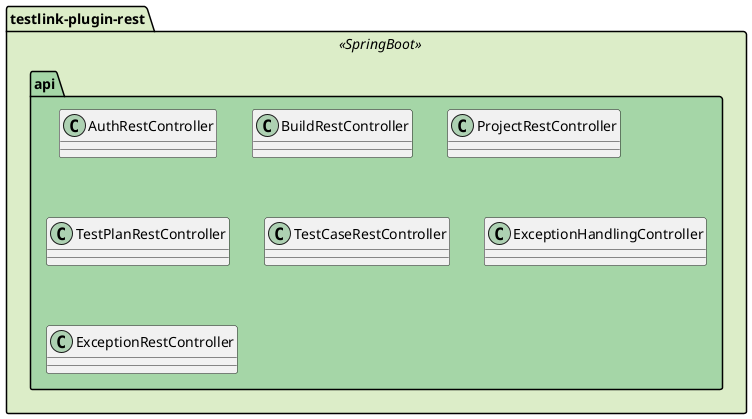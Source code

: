 @startuml Package Classes Diagram (server api)

skinparam class {
    ArrowColor blue
}
package testlink-plugin-rest <<SpringBoot>> #DCEDC8 {
    package api #A5D6A7 {
        class AuthRestController
        class BuildRestController
        class ProjectRestController
        class TestPlanRestController
        class TestCaseRestController
        class ExceptionHandlingController
        class ExceptionRestController
    }
}




@enduml